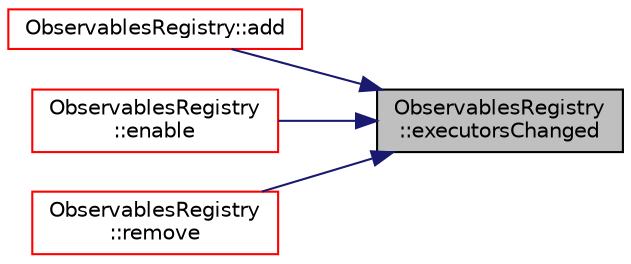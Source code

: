 digraph "ObservablesRegistry::executorsChanged"
{
 // LATEX_PDF_SIZE
  edge [fontname="Helvetica",fontsize="10",labelfontname="Helvetica",labelfontsize="10"];
  node [fontname="Helvetica",fontsize="10",shape=record];
  rankdir="RL";
  Node1 [label="ObservablesRegistry\l::executorsChanged",height=0.2,width=0.4,color="black", fillcolor="grey75", style="filled", fontcolor="black",tooltip=" "];
  Node1 -> Node2 [dir="back",color="midnightblue",fontsize="10",style="solid",fontname="Helvetica"];
  Node2 [label="ObservablesRegistry::add",height=0.2,width=0.4,color="red", fillcolor="white", style="filled",URL="$class_observables_registry.html#a83278e3a050e96cb57bb8a7a3a38e52f",tooltip=" "];
  Node1 -> Node4 [dir="back",color="midnightblue",fontsize="10",style="solid",fontname="Helvetica"];
  Node4 [label="ObservablesRegistry\l::enable",height=0.2,width=0.4,color="red", fillcolor="white", style="filled",URL="$class_observables_registry.html#a84f31b01181a9828b7d7c5c010be4449",tooltip=" "];
  Node1 -> Node6 [dir="back",color="midnightblue",fontsize="10",style="solid",fontname="Helvetica"];
  Node6 [label="ObservablesRegistry\l::remove",height=0.2,width=0.4,color="red", fillcolor="white", style="filled",URL="$class_observables_registry.html#ad468817467203b349332440165c8f105",tooltip=" "];
}
